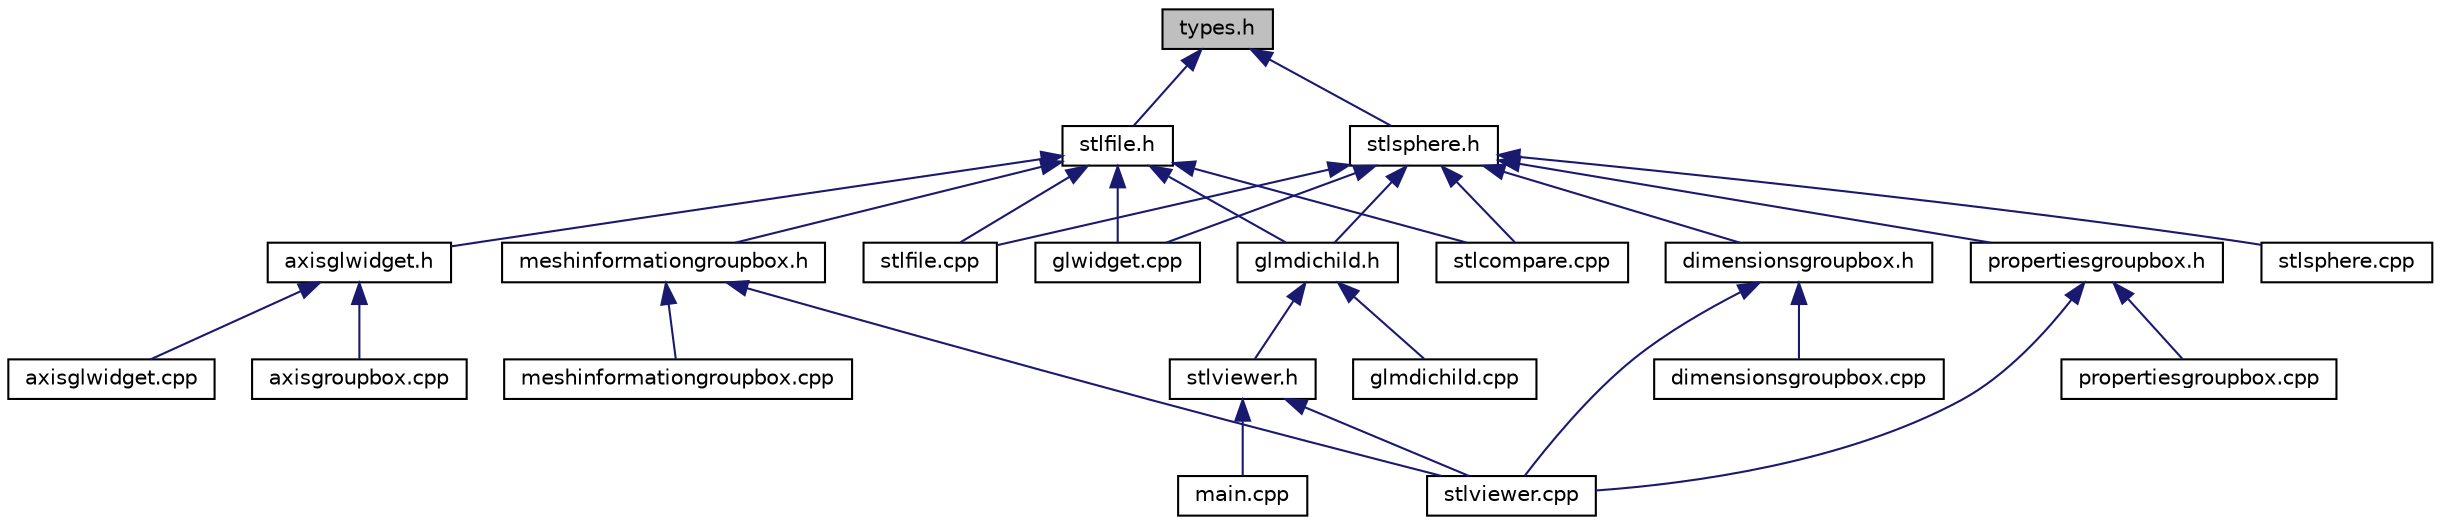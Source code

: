 digraph "types.h"
{
  edge [fontname="Helvetica",fontsize="10",labelfontname="Helvetica",labelfontsize="10"];
  node [fontname="Helvetica",fontsize="10",shape=record];
  Node1 [label="types.h",height=0.2,width=0.4,color="black", fillcolor="grey75", style="filled" fontcolor="black"];
  Node1 -> Node2 [dir="back",color="midnightblue",fontsize="10",style="solid",fontname="Helvetica"];
  Node2 [label="stlfile.h",height=0.2,width=0.4,color="black", fillcolor="white", style="filled",URL="$stlfile_8h.html"];
  Node2 -> Node3 [dir="back",color="midnightblue",fontsize="10",style="solid",fontname="Helvetica"];
  Node3 [label="axisglwidget.h",height=0.2,width=0.4,color="black", fillcolor="white", style="filled",URL="$axisglwidget_8h.html"];
  Node3 -> Node4 [dir="back",color="midnightblue",fontsize="10",style="solid",fontname="Helvetica"];
  Node4 [label="axisglwidget.cpp",height=0.2,width=0.4,color="black", fillcolor="white", style="filled",URL="$axisglwidget_8cpp.html"];
  Node3 -> Node5 [dir="back",color="midnightblue",fontsize="10",style="solid",fontname="Helvetica"];
  Node5 [label="axisgroupbox.cpp",height=0.2,width=0.4,color="black", fillcolor="white", style="filled",URL="$axisgroupbox_8cpp.html"];
  Node2 -> Node6 [dir="back",color="midnightblue",fontsize="10",style="solid",fontname="Helvetica"];
  Node6 [label="glmdichild.h",height=0.2,width=0.4,color="black", fillcolor="white", style="filled",URL="$glmdichild_8h.html"];
  Node6 -> Node7 [dir="back",color="midnightblue",fontsize="10",style="solid",fontname="Helvetica"];
  Node7 [label="glmdichild.cpp",height=0.2,width=0.4,color="black", fillcolor="white", style="filled",URL="$glmdichild_8cpp.html"];
  Node6 -> Node8 [dir="back",color="midnightblue",fontsize="10",style="solid",fontname="Helvetica"];
  Node8 [label="stlviewer.h",height=0.2,width=0.4,color="black", fillcolor="white", style="filled",URL="$stlviewer_8h.html"];
  Node8 -> Node9 [dir="back",color="midnightblue",fontsize="10",style="solid",fontname="Helvetica"];
  Node9 [label="main.cpp",height=0.2,width=0.4,color="black", fillcolor="white", style="filled",URL="$main_8cpp.html"];
  Node8 -> Node10 [dir="back",color="midnightblue",fontsize="10",style="solid",fontname="Helvetica"];
  Node10 [label="stlviewer.cpp",height=0.2,width=0.4,color="black", fillcolor="white", style="filled",URL="$stlviewer_8cpp.html"];
  Node2 -> Node11 [dir="back",color="midnightblue",fontsize="10",style="solid",fontname="Helvetica"];
  Node11 [label="glwidget.cpp",height=0.2,width=0.4,color="black", fillcolor="white", style="filled",URL="$glwidget_8cpp.html"];
  Node2 -> Node12 [dir="back",color="midnightblue",fontsize="10",style="solid",fontname="Helvetica"];
  Node12 [label="meshinformationgroupbox.h",height=0.2,width=0.4,color="black", fillcolor="white", style="filled",URL="$meshinformationgroupbox_8h.html"];
  Node12 -> Node13 [dir="back",color="midnightblue",fontsize="10",style="solid",fontname="Helvetica"];
  Node13 [label="meshinformationgroupbox.cpp",height=0.2,width=0.4,color="black", fillcolor="white", style="filled",URL="$meshinformationgroupbox_8cpp.html"];
  Node12 -> Node10 [dir="back",color="midnightblue",fontsize="10",style="solid",fontname="Helvetica"];
  Node2 -> Node14 [dir="back",color="midnightblue",fontsize="10",style="solid",fontname="Helvetica"];
  Node14 [label="stlcompare.cpp",height=0.2,width=0.4,color="black", fillcolor="white", style="filled",URL="$stlcompare_8cpp.html"];
  Node2 -> Node15 [dir="back",color="midnightblue",fontsize="10",style="solid",fontname="Helvetica"];
  Node15 [label="stlfile.cpp",height=0.2,width=0.4,color="black", fillcolor="white", style="filled",URL="$stlfile_8cpp.html"];
  Node1 -> Node16 [dir="back",color="midnightblue",fontsize="10",style="solid",fontname="Helvetica"];
  Node16 [label="stlsphere.h",height=0.2,width=0.4,color="black", fillcolor="white", style="filled",URL="$stlsphere_8h.html"];
  Node16 -> Node17 [dir="back",color="midnightblue",fontsize="10",style="solid",fontname="Helvetica"];
  Node17 [label="dimensionsgroupbox.h",height=0.2,width=0.4,color="black", fillcolor="white", style="filled",URL="$dimensionsgroupbox_8h.html"];
  Node17 -> Node18 [dir="back",color="midnightblue",fontsize="10",style="solid",fontname="Helvetica"];
  Node18 [label="dimensionsgroupbox.cpp",height=0.2,width=0.4,color="black", fillcolor="white", style="filled",URL="$dimensionsgroupbox_8cpp.html"];
  Node17 -> Node10 [dir="back",color="midnightblue",fontsize="10",style="solid",fontname="Helvetica"];
  Node16 -> Node6 [dir="back",color="midnightblue",fontsize="10",style="solid",fontname="Helvetica"];
  Node16 -> Node11 [dir="back",color="midnightblue",fontsize="10",style="solid",fontname="Helvetica"];
  Node16 -> Node19 [dir="back",color="midnightblue",fontsize="10",style="solid",fontname="Helvetica"];
  Node19 [label="propertiesgroupbox.h",height=0.2,width=0.4,color="black", fillcolor="white", style="filled",URL="$propertiesgroupbox_8h.html"];
  Node19 -> Node20 [dir="back",color="midnightblue",fontsize="10",style="solid",fontname="Helvetica"];
  Node20 [label="propertiesgroupbox.cpp",height=0.2,width=0.4,color="black", fillcolor="white", style="filled",URL="$propertiesgroupbox_8cpp.html"];
  Node19 -> Node10 [dir="back",color="midnightblue",fontsize="10",style="solid",fontname="Helvetica"];
  Node16 -> Node14 [dir="back",color="midnightblue",fontsize="10",style="solid",fontname="Helvetica"];
  Node16 -> Node15 [dir="back",color="midnightblue",fontsize="10",style="solid",fontname="Helvetica"];
  Node16 -> Node21 [dir="back",color="midnightblue",fontsize="10",style="solid",fontname="Helvetica"];
  Node21 [label="stlsphere.cpp",height=0.2,width=0.4,color="black", fillcolor="white", style="filled",URL="$stlsphere_8cpp.html"];
}
